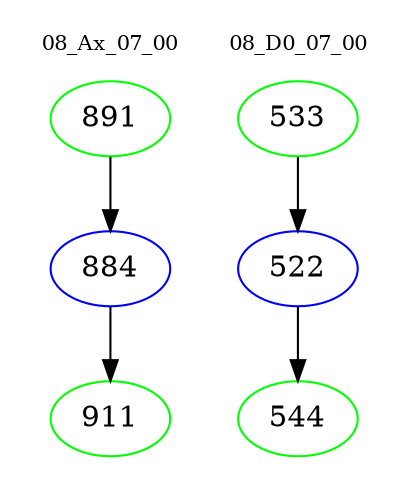 digraph{
subgraph cluster_0 {
color = white
label = "08_Ax_07_00";
fontsize=10;
T0_891 [label="891", color="green"]
T0_891 -> T0_884 [color="black"]
T0_884 [label="884", color="blue"]
T0_884 -> T0_911 [color="black"]
T0_911 [label="911", color="green"]
}
subgraph cluster_1 {
color = white
label = "08_D0_07_00";
fontsize=10;
T1_533 [label="533", color="green"]
T1_533 -> T1_522 [color="black"]
T1_522 [label="522", color="blue"]
T1_522 -> T1_544 [color="black"]
T1_544 [label="544", color="green"]
}
}

